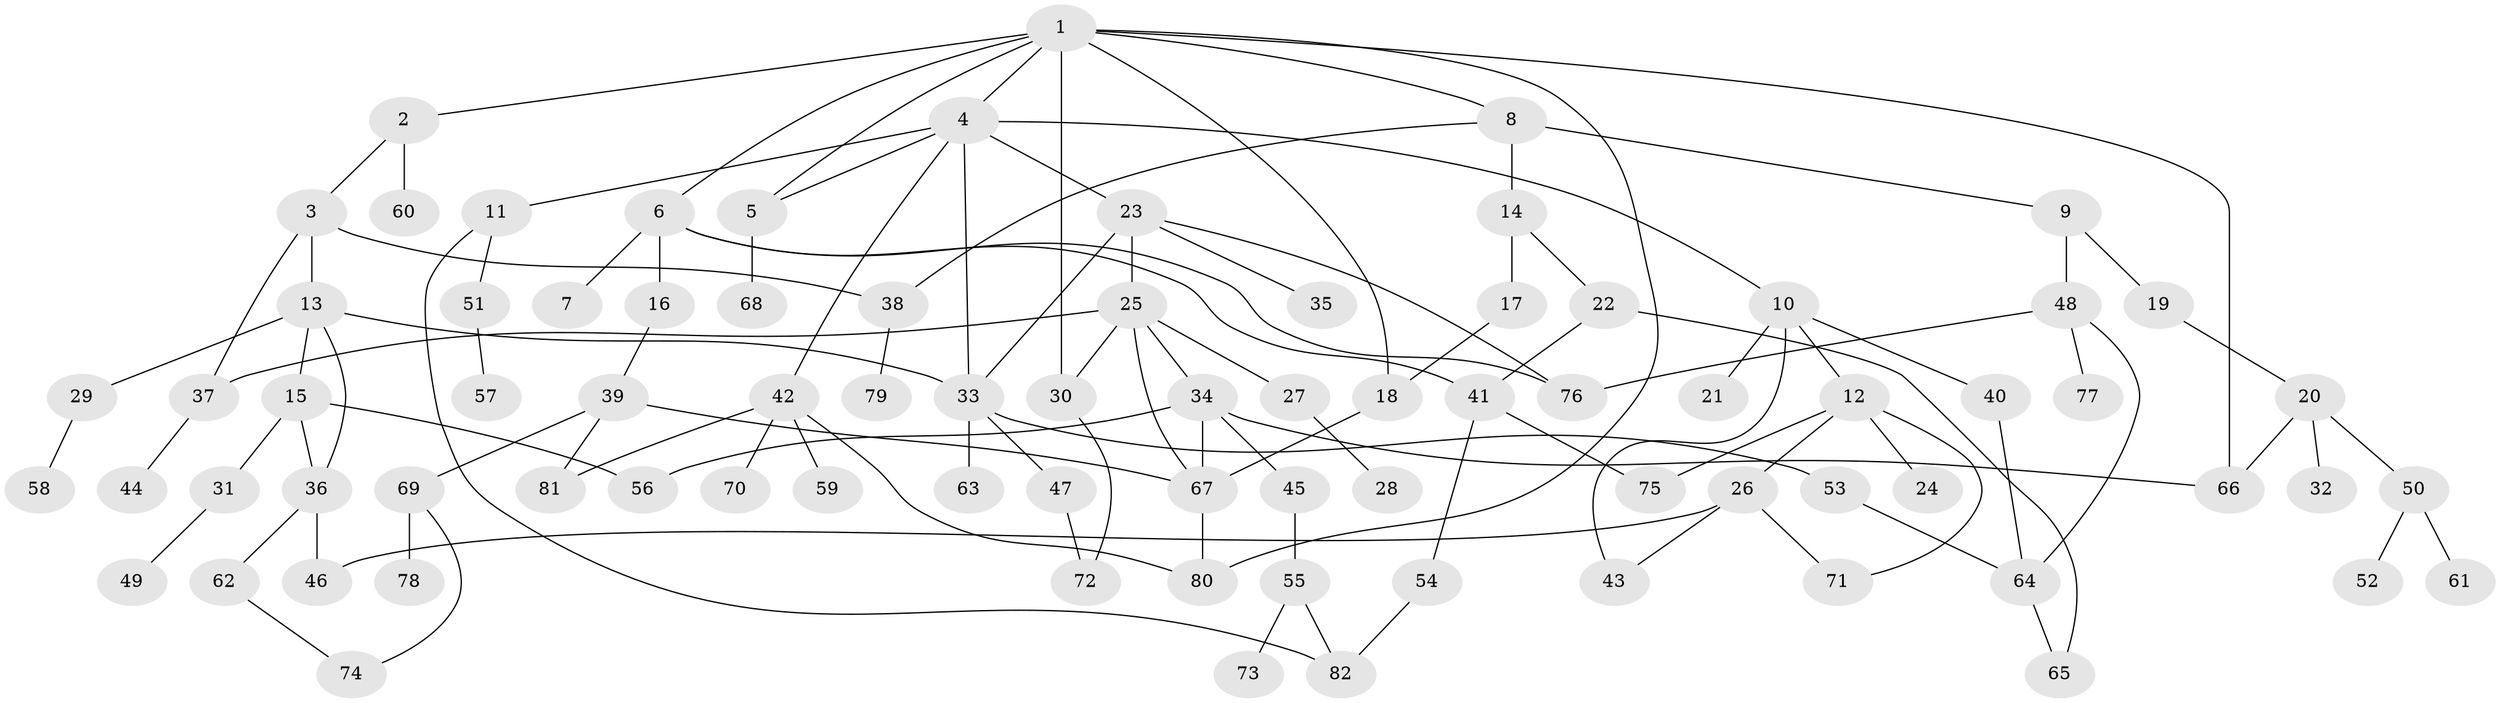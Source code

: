 // coarse degree distribution, {5: 0.16326530612244897, 7: 0.061224489795918366, 4: 0.10204081632653061, 2: 0.2653061224489796, 1: 0.3469387755102041, 10: 0.02040816326530612, 3: 0.04081632653061224}
// Generated by graph-tools (version 1.1) at 2025/44/03/04/25 21:44:32]
// undirected, 82 vertices, 112 edges
graph export_dot {
graph [start="1"]
  node [color=gray90,style=filled];
  1;
  2;
  3;
  4;
  5;
  6;
  7;
  8;
  9;
  10;
  11;
  12;
  13;
  14;
  15;
  16;
  17;
  18;
  19;
  20;
  21;
  22;
  23;
  24;
  25;
  26;
  27;
  28;
  29;
  30;
  31;
  32;
  33;
  34;
  35;
  36;
  37;
  38;
  39;
  40;
  41;
  42;
  43;
  44;
  45;
  46;
  47;
  48;
  49;
  50;
  51;
  52;
  53;
  54;
  55;
  56;
  57;
  58;
  59;
  60;
  61;
  62;
  63;
  64;
  65;
  66;
  67;
  68;
  69;
  70;
  71;
  72;
  73;
  74;
  75;
  76;
  77;
  78;
  79;
  80;
  81;
  82;
  1 -- 2;
  1 -- 4;
  1 -- 5;
  1 -- 6;
  1 -- 8;
  1 -- 18;
  1 -- 80;
  1 -- 66;
  1 -- 30;
  2 -- 3;
  2 -- 60;
  3 -- 13;
  3 -- 38;
  3 -- 37;
  4 -- 10;
  4 -- 11;
  4 -- 23;
  4 -- 33;
  4 -- 42;
  4 -- 5;
  5 -- 68;
  6 -- 7;
  6 -- 16;
  6 -- 41;
  6 -- 76;
  8 -- 9;
  8 -- 14;
  8 -- 38;
  9 -- 19;
  9 -- 48;
  10 -- 12;
  10 -- 21;
  10 -- 40;
  10 -- 43;
  11 -- 51;
  11 -- 82;
  12 -- 24;
  12 -- 26;
  12 -- 71;
  12 -- 75;
  13 -- 15;
  13 -- 29;
  13 -- 33;
  13 -- 36;
  14 -- 17;
  14 -- 22;
  15 -- 31;
  15 -- 36;
  15 -- 56;
  16 -- 39;
  17 -- 18;
  18 -- 67;
  19 -- 20;
  20 -- 32;
  20 -- 50;
  20 -- 66;
  22 -- 65;
  22 -- 41;
  23 -- 25;
  23 -- 35;
  23 -- 33;
  23 -- 76;
  25 -- 27;
  25 -- 30;
  25 -- 34;
  25 -- 37;
  25 -- 67;
  26 -- 46;
  26 -- 71;
  26 -- 43;
  27 -- 28;
  29 -- 58;
  30 -- 72;
  31 -- 49;
  33 -- 47;
  33 -- 53;
  33 -- 63;
  34 -- 45;
  34 -- 56;
  34 -- 66;
  34 -- 67;
  36 -- 62;
  36 -- 46;
  37 -- 44;
  38 -- 79;
  39 -- 69;
  39 -- 81;
  39 -- 67;
  40 -- 64;
  41 -- 54;
  41 -- 75;
  42 -- 59;
  42 -- 70;
  42 -- 80;
  42 -- 81;
  45 -- 55;
  47 -- 72;
  48 -- 76;
  48 -- 77;
  48 -- 64;
  50 -- 52;
  50 -- 61;
  51 -- 57;
  53 -- 64;
  54 -- 82;
  55 -- 73;
  55 -- 82;
  62 -- 74;
  64 -- 65;
  67 -- 80;
  69 -- 78;
  69 -- 74;
}
